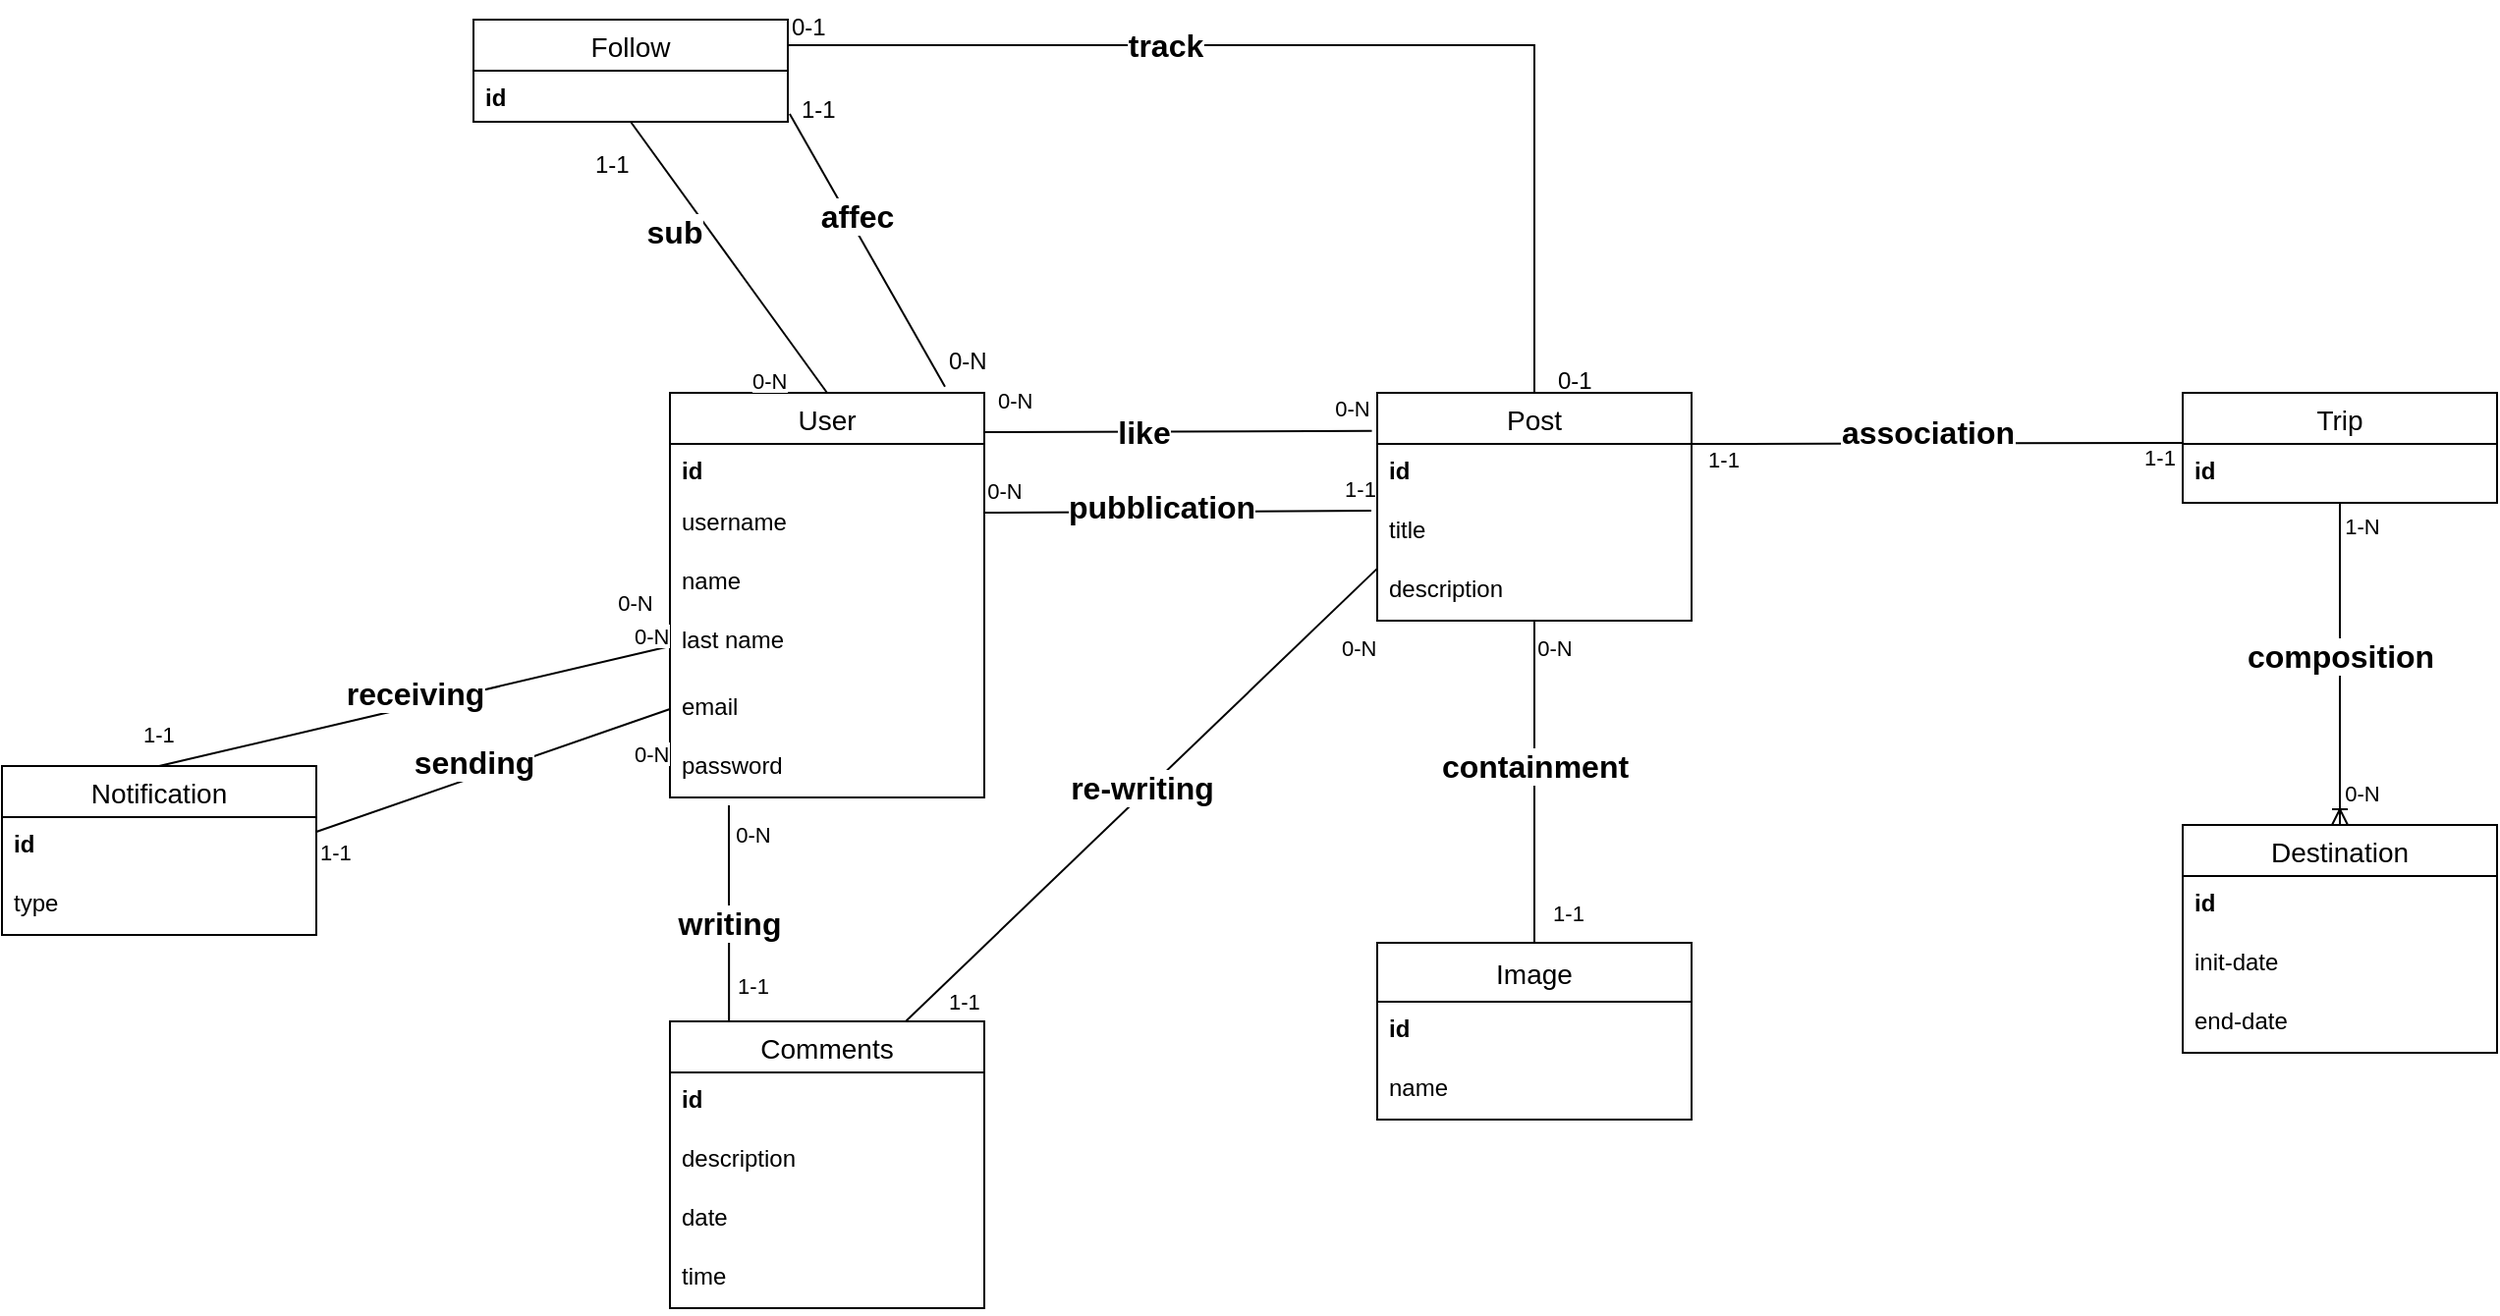 <mxfile version="21.2.8">
  <diagram name="Pagina-1" id="RRhrBT6LJgcDaCWM-lvB">
    <mxGraphModel dx="2501" dy="1990" grid="1" gridSize="10" guides="1" tooltips="1" connect="1" arrows="1" fold="1" page="1" pageScale="1" pageWidth="827" pageHeight="1169" math="0" shadow="0">
      <root>
        <mxCell id="0" />
        <mxCell id="1" parent="0" />
        <mxCell id="c-mmExKBXP0bgUHNKic0-1" value="User" style="swimlane;fontStyle=0;childLayout=stackLayout;horizontal=1;startSize=26;horizontalStack=0;resizeParent=1;resizeParentMax=0;resizeLast=0;collapsible=1;marginBottom=0;align=center;fontSize=14;" parent="1" vertex="1">
          <mxGeometry x="120" y="80" width="160" height="206" as="geometry" />
        </mxCell>
        <mxCell id="c-mmExKBXP0bgUHNKic0-2" value="&lt;b&gt;id&lt;/b&gt;" style="text;strokeColor=none;fillColor=none;spacingLeft=4;spacingRight=4;overflow=hidden;rotatable=0;points=[[0,0.5],[1,0.5]];portConstraint=eastwest;fontSize=12;whiteSpace=wrap;html=1;" parent="c-mmExKBXP0bgUHNKic0-1" vertex="1">
          <mxGeometry y="26" width="160" height="26" as="geometry" />
        </mxCell>
        <mxCell id="c-mmExKBXP0bgUHNKic0-9" value="username" style="text;strokeColor=none;fillColor=none;spacingLeft=4;spacingRight=4;overflow=hidden;rotatable=0;points=[[0,0.5],[1,0.5]];portConstraint=eastwest;fontSize=12;whiteSpace=wrap;html=1;" parent="c-mmExKBXP0bgUHNKic0-1" vertex="1">
          <mxGeometry y="52" width="160" height="30" as="geometry" />
        </mxCell>
        <mxCell id="c-mmExKBXP0bgUHNKic0-8" value="name" style="text;strokeColor=none;fillColor=none;spacingLeft=4;spacingRight=4;overflow=hidden;rotatable=0;points=[[0,0.5],[1,0.5]];portConstraint=eastwest;fontSize=12;whiteSpace=wrap;html=1;" parent="c-mmExKBXP0bgUHNKic0-1" vertex="1">
          <mxGeometry y="82" width="160" height="30" as="geometry" />
        </mxCell>
        <mxCell id="c-mmExKBXP0bgUHNKic0-4" value="last name" style="text;strokeColor=none;fillColor=none;spacingLeft=4;spacingRight=4;overflow=hidden;rotatable=0;points=[[0,0.5],[1,0.5]];portConstraint=eastwest;fontSize=12;whiteSpace=wrap;html=1;" parent="c-mmExKBXP0bgUHNKic0-1" vertex="1">
          <mxGeometry y="112" width="160" height="34" as="geometry" />
        </mxCell>
        <mxCell id="c-mmExKBXP0bgUHNKic0-5" value="email" style="text;strokeColor=none;fillColor=none;spacingLeft=4;spacingRight=4;overflow=hidden;rotatable=0;points=[[0,0.5],[1,0.5]];portConstraint=eastwest;fontSize=12;whiteSpace=wrap;html=1;" parent="c-mmExKBXP0bgUHNKic0-1" vertex="1">
          <mxGeometry y="146" width="160" height="30" as="geometry" />
        </mxCell>
        <mxCell id="2DttiCM8GW-e6cQcbPvV-80" value="" style="endArrow=none;html=1;rounded=0;entryX=-0.017;entryY=0.167;entryDx=0;entryDy=0;entryPerimeter=0;exitX=0;exitY=0.5;exitDx=0;exitDy=0;" parent="c-mmExKBXP0bgUHNKic0-1" source="c-mmExKBXP0bgUHNKic0-5" edge="1">
          <mxGeometry relative="1" as="geometry">
            <mxPoint x="80" y="166.5" as="sourcePoint" />
            <mxPoint x="-180" y="223.5" as="targetPoint" />
            <Array as="points" />
          </mxGeometry>
        </mxCell>
        <mxCell id="2DttiCM8GW-e6cQcbPvV-81" value="&lt;b&gt;&lt;font style=&quot;font-size: 16px;&quot;&gt;sending&lt;/font&gt;&lt;/b&gt;" style="edgeLabel;html=1;align=center;verticalAlign=middle;resizable=0;points=[];" parent="2DttiCM8GW-e6cQcbPvV-80" connectable="0" vertex="1">
          <mxGeometry x="-0.379" y="-3" relative="1" as="geometry">
            <mxPoint x="-44" y="10" as="offset" />
          </mxGeometry>
        </mxCell>
        <mxCell id="c-mmExKBXP0bgUHNKic0-7" value="password" style="text;strokeColor=none;fillColor=none;spacingLeft=4;spacingRight=4;overflow=hidden;rotatable=0;points=[[0,0.5],[1,0.5]];portConstraint=eastwest;fontSize=12;whiteSpace=wrap;html=1;" parent="c-mmExKBXP0bgUHNKic0-1" vertex="1">
          <mxGeometry y="176" width="160" height="30" as="geometry" />
        </mxCell>
        <mxCell id="c-mmExKBXP0bgUHNKic0-10" value="Post" style="swimlane;fontStyle=0;childLayout=stackLayout;horizontal=1;startSize=26;horizontalStack=0;resizeParent=1;resizeParentMax=0;resizeLast=0;collapsible=1;marginBottom=0;align=center;fontSize=14;" parent="1" vertex="1">
          <mxGeometry x="480" y="80" width="160" height="116" as="geometry" />
        </mxCell>
        <mxCell id="c-mmExKBXP0bgUHNKic0-11" value="&lt;b&gt;id&lt;/b&gt;" style="text;strokeColor=none;fillColor=none;spacingLeft=4;spacingRight=4;overflow=hidden;rotatable=0;points=[[0,0.5],[1,0.5]];portConstraint=eastwest;fontSize=12;whiteSpace=wrap;html=1;" parent="c-mmExKBXP0bgUHNKic0-10" vertex="1">
          <mxGeometry y="26" width="160" height="30" as="geometry" />
        </mxCell>
        <mxCell id="c-mmExKBXP0bgUHNKic0-12" value="title" style="text;strokeColor=none;fillColor=none;spacingLeft=4;spacingRight=4;overflow=hidden;rotatable=0;points=[[0,0.5],[1,0.5]];portConstraint=eastwest;fontSize=12;whiteSpace=wrap;html=1;" parent="c-mmExKBXP0bgUHNKic0-10" vertex="1">
          <mxGeometry y="56" width="160" height="30" as="geometry" />
        </mxCell>
        <mxCell id="c-mmExKBXP0bgUHNKic0-13" value="description" style="text;strokeColor=none;fillColor=none;spacingLeft=4;spacingRight=4;overflow=hidden;rotatable=0;points=[[0,0.5],[1,0.5]];portConstraint=eastwest;fontSize=12;whiteSpace=wrap;html=1;" parent="c-mmExKBXP0bgUHNKic0-10" vertex="1">
          <mxGeometry y="86" width="160" height="30" as="geometry" />
        </mxCell>
        <mxCell id="c-mmExKBXP0bgUHNKic0-17" value="Image" style="swimlane;fontStyle=0;childLayout=stackLayout;horizontal=1;startSize=30;horizontalStack=0;resizeParent=1;resizeParentMax=0;resizeLast=0;collapsible=1;marginBottom=0;align=center;fontSize=14;" parent="1" vertex="1">
          <mxGeometry x="480" y="360" width="160" height="90" as="geometry" />
        </mxCell>
        <mxCell id="c-mmExKBXP0bgUHNKic0-18" value="&lt;b&gt;id&lt;/b&gt;" style="text;strokeColor=none;fillColor=none;spacingLeft=4;spacingRight=4;overflow=hidden;rotatable=0;points=[[0,0.5],[1,0.5]];portConstraint=eastwest;fontSize=12;whiteSpace=wrap;html=1;" parent="c-mmExKBXP0bgUHNKic0-17" vertex="1">
          <mxGeometry y="30" width="160" height="30" as="geometry" />
        </mxCell>
        <mxCell id="c-mmExKBXP0bgUHNKic0-19" value="name" style="text;strokeColor=none;fillColor=none;spacingLeft=4;spacingRight=4;overflow=hidden;rotatable=0;points=[[0,0.5],[1,0.5]];portConstraint=eastwest;fontSize=12;whiteSpace=wrap;html=1;" parent="c-mmExKBXP0bgUHNKic0-17" vertex="1">
          <mxGeometry y="60" width="160" height="30" as="geometry" />
        </mxCell>
        <mxCell id="2DttiCM8GW-e6cQcbPvV-9" value="Trip" style="swimlane;fontStyle=0;childLayout=stackLayout;horizontal=1;startSize=26;horizontalStack=0;resizeParent=1;resizeParentMax=0;resizeLast=0;collapsible=1;marginBottom=0;align=center;fontSize=14;" parent="1" vertex="1">
          <mxGeometry x="890" y="80" width="160" height="56" as="geometry" />
        </mxCell>
        <mxCell id="2DttiCM8GW-e6cQcbPvV-10" value="&lt;b&gt;id&lt;/b&gt;" style="text;strokeColor=none;fillColor=none;spacingLeft=4;spacingRight=4;overflow=hidden;rotatable=0;points=[[0,0.5],[1,0.5]];portConstraint=eastwest;fontSize=12;whiteSpace=wrap;html=1;" parent="2DttiCM8GW-e6cQcbPvV-9" vertex="1">
          <mxGeometry y="26" width="160" height="30" as="geometry" />
        </mxCell>
        <mxCell id="2DttiCM8GW-e6cQcbPvV-13" value="Destination" style="swimlane;fontStyle=0;childLayout=stackLayout;horizontal=1;startSize=26;horizontalStack=0;resizeParent=1;resizeParentMax=0;resizeLast=0;collapsible=1;marginBottom=0;align=center;fontSize=14;" parent="1" vertex="1">
          <mxGeometry x="890" y="300" width="160" height="116" as="geometry" />
        </mxCell>
        <mxCell id="2DttiCM8GW-e6cQcbPvV-14" value="&lt;b&gt;id&lt;/b&gt;" style="text;strokeColor=none;fillColor=none;spacingLeft=4;spacingRight=4;overflow=hidden;rotatable=0;points=[[0,0.5],[1,0.5]];portConstraint=eastwest;fontSize=12;whiteSpace=wrap;html=1;" parent="2DttiCM8GW-e6cQcbPvV-13" vertex="1">
          <mxGeometry y="26" width="160" height="30" as="geometry" />
        </mxCell>
        <mxCell id="2DttiCM8GW-e6cQcbPvV-17" value="init-date" style="text;strokeColor=none;fillColor=none;spacingLeft=4;spacingRight=4;overflow=hidden;rotatable=0;points=[[0,0.5],[1,0.5]];portConstraint=eastwest;fontSize=12;whiteSpace=wrap;html=1;" parent="2DttiCM8GW-e6cQcbPvV-13" vertex="1">
          <mxGeometry y="56" width="160" height="30" as="geometry" />
        </mxCell>
        <mxCell id="2DttiCM8GW-e6cQcbPvV-18" value="end-date" style="text;strokeColor=none;fillColor=none;spacingLeft=4;spacingRight=4;overflow=hidden;rotatable=0;points=[[0,0.5],[1,0.5]];portConstraint=eastwest;fontSize=12;whiteSpace=wrap;html=1;" parent="2DttiCM8GW-e6cQcbPvV-13" vertex="1">
          <mxGeometry y="86" width="160" height="30" as="geometry" />
        </mxCell>
        <mxCell id="2DttiCM8GW-e6cQcbPvV-15" value="" style="fontSize=12;html=1;endArrow=ERoneToMany;rounded=0;entryX=0.5;entryY=0;entryDx=0;entryDy=0;exitX=0.5;exitY=1;exitDx=0;exitDy=0;" parent="1" source="2DttiCM8GW-e6cQcbPvV-9" target="2DttiCM8GW-e6cQcbPvV-13" edge="1">
          <mxGeometry width="100" height="100" relative="1" as="geometry">
            <mxPoint x="840" y="140" as="sourcePoint" />
            <mxPoint x="550" y="240" as="targetPoint" />
          </mxGeometry>
        </mxCell>
        <mxCell id="2DttiCM8GW-e6cQcbPvV-16" value="&lt;font style=&quot;font-size: 16px;&quot;&gt;&lt;b&gt;composition&lt;/b&gt;&lt;/font&gt;" style="edgeLabel;html=1;align=center;verticalAlign=middle;resizable=0;points=[];" parent="2DttiCM8GW-e6cQcbPvV-15" connectable="0" vertex="1">
          <mxGeometry x="-0.227" y="-2" relative="1" as="geometry">
            <mxPoint x="2" y="14" as="offset" />
          </mxGeometry>
        </mxCell>
        <mxCell id="2DttiCM8GW-e6cQcbPvV-24" value="Comments" style="swimlane;fontStyle=0;childLayout=stackLayout;horizontal=1;startSize=26;horizontalStack=0;resizeParent=1;resizeParentMax=0;resizeLast=0;collapsible=1;marginBottom=0;align=center;fontSize=14;" parent="1" vertex="1">
          <mxGeometry x="120" y="400" width="160" height="146" as="geometry" />
        </mxCell>
        <mxCell id="2DttiCM8GW-e6cQcbPvV-25" value="&lt;b&gt;id&lt;/b&gt;" style="text;strokeColor=none;fillColor=none;spacingLeft=4;spacingRight=4;overflow=hidden;rotatable=0;points=[[0,0.5],[1,0.5]];portConstraint=eastwest;fontSize=12;whiteSpace=wrap;html=1;" parent="2DttiCM8GW-e6cQcbPvV-24" vertex="1">
          <mxGeometry y="26" width="160" height="30" as="geometry" />
        </mxCell>
        <mxCell id="2DttiCM8GW-e6cQcbPvV-26" value="description" style="text;strokeColor=none;fillColor=none;spacingLeft=4;spacingRight=4;overflow=hidden;rotatable=0;points=[[0,0.5],[1,0.5]];portConstraint=eastwest;fontSize=12;whiteSpace=wrap;html=1;" parent="2DttiCM8GW-e6cQcbPvV-24" vertex="1">
          <mxGeometry y="56" width="160" height="30" as="geometry" />
        </mxCell>
        <mxCell id="2DttiCM8GW-e6cQcbPvV-27" value="date" style="text;strokeColor=none;fillColor=none;spacingLeft=4;spacingRight=4;overflow=hidden;rotatable=0;points=[[0,0.5],[1,0.5]];portConstraint=eastwest;fontSize=12;whiteSpace=wrap;html=1;" parent="2DttiCM8GW-e6cQcbPvV-24" vertex="1">
          <mxGeometry y="86" width="160" height="30" as="geometry" />
        </mxCell>
        <mxCell id="2DttiCM8GW-e6cQcbPvV-53" value="time" style="text;strokeColor=none;fillColor=none;spacingLeft=4;spacingRight=4;overflow=hidden;rotatable=0;points=[[0,0.5],[1,0.5]];portConstraint=eastwest;fontSize=12;whiteSpace=wrap;html=1;" parent="2DttiCM8GW-e6cQcbPvV-24" vertex="1">
          <mxGeometry y="116" width="160" height="30" as="geometry" />
        </mxCell>
        <mxCell id="2DttiCM8GW-e6cQcbPvV-31" value="" style="endArrow=none;html=1;rounded=0;entryX=-0.017;entryY=0.167;entryDx=0;entryDy=0;entryPerimeter=0;" parent="1" target="c-mmExKBXP0bgUHNKic0-10" edge="1">
          <mxGeometry relative="1" as="geometry">
            <mxPoint x="280" y="100" as="sourcePoint" />
            <mxPoint x="440" y="100" as="targetPoint" />
          </mxGeometry>
        </mxCell>
        <mxCell id="2DttiCM8GW-e6cQcbPvV-32" value="&lt;b&gt;&lt;font style=&quot;font-size: 16px;&quot;&gt;like&lt;/font&gt;&lt;/b&gt;" style="edgeLabel;html=1;align=center;verticalAlign=middle;resizable=0;points=[];" parent="2DttiCM8GW-e6cQcbPvV-31" connectable="0" vertex="1">
          <mxGeometry x="-0.379" y="-3" relative="1" as="geometry">
            <mxPoint x="19" y="-3" as="offset" />
          </mxGeometry>
        </mxCell>
        <mxCell id="2DttiCM8GW-e6cQcbPvV-35" value="" style="endArrow=none;html=1;rounded=0;entryX=-0.017;entryY=0.167;entryDx=0;entryDy=0;entryPerimeter=0;" parent="1" edge="1">
          <mxGeometry relative="1" as="geometry">
            <mxPoint x="280" y="141" as="sourcePoint" />
            <mxPoint x="477" y="140" as="targetPoint" />
          </mxGeometry>
        </mxCell>
        <mxCell id="2DttiCM8GW-e6cQcbPvV-36" value="&lt;b&gt;&lt;font style=&quot;font-size: 16px;&quot;&gt;pubblication&lt;/font&gt;&lt;/b&gt;" style="edgeLabel;html=1;align=center;verticalAlign=middle;resizable=0;points=[];" parent="2DttiCM8GW-e6cQcbPvV-35" connectable="0" vertex="1">
          <mxGeometry x="-0.379" y="-3" relative="1" as="geometry">
            <mxPoint x="29" y="-6" as="offset" />
          </mxGeometry>
        </mxCell>
        <mxCell id="2DttiCM8GW-e6cQcbPvV-38" value="0-N" style="edgeLabel;html=1;align=center;verticalAlign=middle;resizable=0;points=[];" parent="1" connectable="0" vertex="1">
          <mxGeometry x="420.001" y="90.003" as="geometry">
            <mxPoint x="47" y="-2" as="offset" />
          </mxGeometry>
        </mxCell>
        <mxCell id="2DttiCM8GW-e6cQcbPvV-41" value="0-N" style="edgeLabel;html=1;align=center;verticalAlign=middle;resizable=0;points=[];" parent="1" connectable="0" vertex="1">
          <mxGeometry x="290.001" y="130.003" as="geometry" />
        </mxCell>
        <mxCell id="2DttiCM8GW-e6cQcbPvV-42" value="1-1" style="edgeLabel;html=1;align=center;verticalAlign=middle;resizable=0;points=[];" parent="1" connectable="0" vertex="1">
          <mxGeometry x="470.001" y="130.003" as="geometry">
            <mxPoint x="1" y="-1" as="offset" />
          </mxGeometry>
        </mxCell>
        <mxCell id="2DttiCM8GW-e6cQcbPvV-43" value="" style="endArrow=none;html=1;rounded=0;" parent="1" source="c-mmExKBXP0bgUHNKic0-13" target="c-mmExKBXP0bgUHNKic0-17" edge="1">
          <mxGeometry relative="1" as="geometry">
            <mxPoint x="550" y="200" as="sourcePoint" />
            <mxPoint x="557.837" y="363" as="targetPoint" />
          </mxGeometry>
        </mxCell>
        <mxCell id="2DttiCM8GW-e6cQcbPvV-44" value="&lt;b&gt;&lt;font style=&quot;font-size: 16px;&quot;&gt;containment&lt;/font&gt;&lt;/b&gt;" style="edgeLabel;html=1;align=center;verticalAlign=middle;resizable=0;points=[];" parent="2DttiCM8GW-e6cQcbPvV-43" connectable="0" vertex="1">
          <mxGeometry x="-0.379" y="-3" relative="1" as="geometry">
            <mxPoint x="3" y="23" as="offset" />
          </mxGeometry>
        </mxCell>
        <mxCell id="2DttiCM8GW-e6cQcbPvV-45" value="0-N" style="edgeLabel;html=1;align=center;verticalAlign=middle;resizable=0;points=[];" parent="2DttiCM8GW-e6cQcbPvV-43" connectable="0" vertex="1">
          <mxGeometry x="-0.945" y="1" relative="1" as="geometry">
            <mxPoint x="9" y="9" as="offset" />
          </mxGeometry>
        </mxCell>
        <mxCell id="2DttiCM8GW-e6cQcbPvV-46" value="1-1" style="edgeLabel;html=1;align=center;verticalAlign=middle;resizable=0;points=[];" parent="1" connectable="0" vertex="1">
          <mxGeometry x="490.001" y="136.003" as="geometry">
            <mxPoint x="87" y="209" as="offset" />
          </mxGeometry>
        </mxCell>
        <mxCell id="2DttiCM8GW-e6cQcbPvV-47" value="" style="endArrow=none;html=1;rounded=0;exitX=1.001;exitY=0;exitDx=0;exitDy=0;exitPerimeter=0;entryX=-0.002;entryY=-0.018;entryDx=0;entryDy=0;entryPerimeter=0;" parent="1" source="c-mmExKBXP0bgUHNKic0-11" target="2DttiCM8GW-e6cQcbPvV-10" edge="1">
          <mxGeometry relative="1" as="geometry">
            <mxPoint x="690" y="136" as="sourcePoint" />
            <mxPoint x="800" y="150" as="targetPoint" />
          </mxGeometry>
        </mxCell>
        <mxCell id="2DttiCM8GW-e6cQcbPvV-48" value="&lt;b&gt;&lt;font style=&quot;font-size: 16px;&quot;&gt;association&lt;/font&gt;&lt;/b&gt;" style="edgeLabel;html=1;align=center;verticalAlign=middle;resizable=0;points=[];" parent="2DttiCM8GW-e6cQcbPvV-47" connectable="0" vertex="1">
          <mxGeometry x="-0.379" y="-3" relative="1" as="geometry">
            <mxPoint x="42" y="-9" as="offset" />
          </mxGeometry>
        </mxCell>
        <mxCell id="2DttiCM8GW-e6cQcbPvV-49" value="1-1" style="edgeLabel;html=1;align=center;verticalAlign=middle;resizable=0;points=[];" parent="2DttiCM8GW-e6cQcbPvV-47" connectable="0" vertex="1">
          <mxGeometry x="-0.945" y="1" relative="1" as="geometry">
            <mxPoint x="9" y="9" as="offset" />
          </mxGeometry>
        </mxCell>
        <mxCell id="2DttiCM8GW-e6cQcbPvV-50" value="1-1" style="edgeLabel;html=1;align=center;verticalAlign=middle;resizable=0;points=[];" parent="1" connectable="0" vertex="1">
          <mxGeometry x="850" y="130" as="geometry">
            <mxPoint x="28" y="-17" as="offset" />
          </mxGeometry>
        </mxCell>
        <mxCell id="2DttiCM8GW-e6cQcbPvV-51" value="1-N" style="edgeLabel;html=1;align=center;verticalAlign=middle;resizable=0;points=[];" parent="1" connectable="0" vertex="1">
          <mxGeometry x="880.003" y="124" as="geometry">
            <mxPoint x="101" y="24" as="offset" />
          </mxGeometry>
        </mxCell>
        <mxCell id="2DttiCM8GW-e6cQcbPvV-52" value="0-N" style="edgeLabel;html=1;align=center;verticalAlign=middle;resizable=0;points=[];" parent="1" connectable="0" vertex="1">
          <mxGeometry x="880.003" y="260" as="geometry">
            <mxPoint x="101" y="24" as="offset" />
          </mxGeometry>
        </mxCell>
        <mxCell id="2DttiCM8GW-e6cQcbPvV-54" value="" style="endArrow=none;html=1;rounded=0;entryX=0.188;entryY=0;entryDx=0;entryDy=0;entryPerimeter=0;" parent="1" target="2DttiCM8GW-e6cQcbPvV-24" edge="1">
          <mxGeometry relative="1" as="geometry">
            <mxPoint x="150" y="290" as="sourcePoint" />
            <mxPoint x="150" y="349" as="targetPoint" />
          </mxGeometry>
        </mxCell>
        <mxCell id="2DttiCM8GW-e6cQcbPvV-55" value="&lt;b&gt;&lt;font style=&quot;font-size: 16px;&quot;&gt;writing&lt;/font&gt;&lt;/b&gt;" style="edgeLabel;html=1;align=center;verticalAlign=middle;resizable=0;points=[];" parent="2DttiCM8GW-e6cQcbPvV-54" connectable="0" vertex="1">
          <mxGeometry x="-0.379" y="-3" relative="1" as="geometry">
            <mxPoint x="3" y="26" as="offset" />
          </mxGeometry>
        </mxCell>
        <mxCell id="2DttiCM8GW-e6cQcbPvV-56" value="0-N" style="edgeLabel;html=1;align=center;verticalAlign=middle;resizable=0;points=[];" parent="1" connectable="0" vertex="1">
          <mxGeometry x="310.0" y="108.003" as="geometry">
            <mxPoint x="-148" y="197" as="offset" />
          </mxGeometry>
        </mxCell>
        <mxCell id="2DttiCM8GW-e6cQcbPvV-57" value="1-1" style="edgeLabel;html=1;align=center;verticalAlign=middle;resizable=0;points=[];" parent="1" connectable="0" vertex="1">
          <mxGeometry x="310.0" y="185.003" as="geometry">
            <mxPoint x="-148" y="197" as="offset" />
          </mxGeometry>
        </mxCell>
        <mxCell id="2DttiCM8GW-e6cQcbPvV-58" value="" style="endArrow=none;html=1;rounded=0;entryX=0.75;entryY=0;entryDx=0;entryDy=0;exitX=0.001;exitY=0.11;exitDx=0;exitDy=0;exitPerimeter=0;" parent="1" source="c-mmExKBXP0bgUHNKic0-13" target="2DttiCM8GW-e6cQcbPvV-24" edge="1">
          <mxGeometry relative="1" as="geometry">
            <mxPoint x="160" y="300" as="sourcePoint" />
            <mxPoint x="160" y="410" as="targetPoint" />
          </mxGeometry>
        </mxCell>
        <mxCell id="2DttiCM8GW-e6cQcbPvV-59" value="&lt;b&gt;&lt;font style=&quot;font-size: 16px;&quot;&gt;re-writing&lt;/font&gt;&lt;/b&gt;" style="edgeLabel;html=1;align=center;verticalAlign=middle;resizable=0;points=[];" parent="2DttiCM8GW-e6cQcbPvV-58" connectable="0" vertex="1">
          <mxGeometry x="-0.379" y="-3" relative="1" as="geometry">
            <mxPoint x="-44" y="42" as="offset" />
          </mxGeometry>
        </mxCell>
        <mxCell id="2DttiCM8GW-e6cQcbPvV-60" value="&lt;span style=&quot;color: rgb(0, 0, 0); font-family: Helvetica; font-size: 11px; font-style: normal; font-variant-ligatures: normal; font-variant-caps: normal; font-weight: 400; letter-spacing: normal; orphans: 2; text-align: center; text-indent: 0px; text-transform: none; widows: 2; word-spacing: 0px; -webkit-text-stroke-width: 0px; background-color: rgb(255, 255, 255); text-decoration-thickness: initial; text-decoration-style: initial; text-decoration-color: initial; float: none; display: inline !important;&quot;&gt;1-1&lt;/span&gt;" style="text;whiteSpace=wrap;html=1;" parent="1" vertex="1">
          <mxGeometry x="260" y="376" width="50" height="40" as="geometry" />
        </mxCell>
        <mxCell id="2DttiCM8GW-e6cQcbPvV-61" value="&lt;span style=&quot;color: rgb(0, 0, 0); font-family: Helvetica; font-size: 11px; font-style: normal; font-variant-ligatures: normal; font-variant-caps: normal; font-weight: 400; letter-spacing: normal; orphans: 2; text-align: center; text-indent: 0px; text-transform: none; widows: 2; word-spacing: 0px; -webkit-text-stroke-width: 0px; background-color: rgb(255, 255, 255); text-decoration-thickness: initial; text-decoration-style: initial; text-decoration-color: initial; float: none; display: inline !important;&quot;&gt;0-N&lt;/span&gt;" style="text;whiteSpace=wrap;html=1;" parent="1" vertex="1">
          <mxGeometry x="460" y="196" width="50" height="40" as="geometry" />
        </mxCell>
        <mxCell id="2DttiCM8GW-e6cQcbPvV-62" value="&lt;span style=&quot;color: rgb(0, 0, 0); font-family: Helvetica; font-size: 11px; font-style: normal; font-variant-ligatures: normal; font-variant-caps: normal; font-weight: 400; letter-spacing: normal; orphans: 2; text-align: center; text-indent: 0px; text-transform: none; widows: 2; word-spacing: 0px; -webkit-text-stroke-width: 0px; background-color: rgb(255, 255, 255); text-decoration-thickness: initial; text-decoration-style: initial; text-decoration-color: initial; float: none; display: inline !important;&quot;&gt;0-N&lt;/span&gt;" style="text;whiteSpace=wrap;html=1;" parent="1" vertex="1">
          <mxGeometry x="285" y="70" width="50" height="40" as="geometry" />
        </mxCell>
        <mxCell id="2DttiCM8GW-e6cQcbPvV-66" value="0-N" style="edgeLabel;html=1;align=center;verticalAlign=middle;resizable=0;points=[];" parent="1" connectable="0" vertex="1">
          <mxGeometry x="250.0" y="-9.997" as="geometry">
            <mxPoint x="-148" y="197" as="offset" />
          </mxGeometry>
        </mxCell>
        <mxCell id="2DttiCM8GW-e6cQcbPvV-67" value="Notification" style="swimlane;fontStyle=0;childLayout=stackLayout;horizontal=1;startSize=26;horizontalStack=0;resizeParent=1;resizeParentMax=0;resizeLast=0;collapsible=1;marginBottom=0;align=center;fontSize=14;" parent="1" vertex="1">
          <mxGeometry x="-220" y="270" width="160" height="86" as="geometry" />
        </mxCell>
        <mxCell id="2DttiCM8GW-e6cQcbPvV-68" value="&lt;b&gt;id&lt;/b&gt;" style="text;strokeColor=none;fillColor=none;spacingLeft=4;spacingRight=4;overflow=hidden;rotatable=0;points=[[0,0.5],[1,0.5]];portConstraint=eastwest;fontSize=12;whiteSpace=wrap;html=1;" parent="2DttiCM8GW-e6cQcbPvV-67" vertex="1">
          <mxGeometry y="26" width="160" height="30" as="geometry" />
        </mxCell>
        <mxCell id="2DttiCM8GW-e6cQcbPvV-86" value="type" style="text;strokeColor=none;fillColor=none;spacingLeft=4;spacingRight=4;overflow=hidden;rotatable=0;points=[[0,0.5],[1,0.5]];portConstraint=eastwest;fontSize=12;whiteSpace=wrap;html=1;" parent="2DttiCM8GW-e6cQcbPvV-67" vertex="1">
          <mxGeometry y="56" width="160" height="30" as="geometry" />
        </mxCell>
        <mxCell id="2DttiCM8GW-e6cQcbPvV-78" value="" style="endArrow=none;html=1;rounded=0;entryX=-0.017;entryY=0.167;entryDx=0;entryDy=0;entryPerimeter=0;exitX=0;exitY=0.5;exitDx=0;exitDy=0;" parent="1" source="c-mmExKBXP0bgUHNKic0-4" edge="1">
          <mxGeometry relative="1" as="geometry">
            <mxPoint x="-143" y="204" as="sourcePoint" />
            <mxPoint x="-140" y="270" as="targetPoint" />
            <Array as="points" />
          </mxGeometry>
        </mxCell>
        <mxCell id="2DttiCM8GW-e6cQcbPvV-79" value="&lt;b&gt;&lt;font style=&quot;font-size: 16px;&quot;&gt;receiving&lt;/font&gt;&lt;/b&gt;" style="edgeLabel;html=1;align=center;verticalAlign=middle;resizable=0;points=[];" parent="2DttiCM8GW-e6cQcbPvV-78" connectable="0" vertex="1">
          <mxGeometry x="-0.379" y="-3" relative="1" as="geometry">
            <mxPoint x="-49" y="8" as="offset" />
          </mxGeometry>
        </mxCell>
        <mxCell id="2DttiCM8GW-e6cQcbPvV-82" value="&lt;span style=&quot;color: rgb(0, 0, 0); font-family: Helvetica; font-size: 11px; font-style: normal; font-variant-ligatures: normal; font-variant-caps: normal; font-weight: 400; letter-spacing: normal; orphans: 2; text-align: center; text-indent: 0px; text-transform: none; widows: 2; word-spacing: 0px; -webkit-text-stroke-width: 0px; background-color: rgb(255, 255, 255); text-decoration-thickness: initial; text-decoration-style: initial; text-decoration-color: initial; float: none; display: inline !important;&quot;&gt;1-1&lt;/span&gt;" style="text;whiteSpace=wrap;html=1;" parent="1" vertex="1">
          <mxGeometry x="-150" y="240" width="50" height="40" as="geometry" />
        </mxCell>
        <mxCell id="2DttiCM8GW-e6cQcbPvV-83" value="&lt;span style=&quot;color: rgb(0, 0, 0); font-family: Helvetica; font-size: 11px; font-style: normal; font-variant-ligatures: normal; font-variant-caps: normal; font-weight: 400; letter-spacing: normal; orphans: 2; text-align: center; text-indent: 0px; text-transform: none; widows: 2; word-spacing: 0px; -webkit-text-stroke-width: 0px; background-color: rgb(255, 255, 255); text-decoration-thickness: initial; text-decoration-style: initial; text-decoration-color: initial; float: none; display: inline !important;&quot;&gt;0-N&lt;/span&gt;" style="text;whiteSpace=wrap;html=1;" parent="1" vertex="1">
          <mxGeometry x="100" y="190" width="50" height="40" as="geometry" />
        </mxCell>
        <mxCell id="2DttiCM8GW-e6cQcbPvV-84" value="&lt;span style=&quot;color: rgb(0, 0, 0); font-family: Helvetica; font-size: 11px; font-style: normal; font-variant-ligatures: normal; font-variant-caps: normal; font-weight: 400; letter-spacing: normal; orphans: 2; text-align: center; text-indent: 0px; text-transform: none; widows: 2; word-spacing: 0px; -webkit-text-stroke-width: 0px; background-color: rgb(255, 255, 255); text-decoration-thickness: initial; text-decoration-style: initial; text-decoration-color: initial; float: none; display: inline !important;&quot;&gt;0-N&lt;/span&gt;" style="text;whiteSpace=wrap;html=1;" parent="1" vertex="1">
          <mxGeometry x="100" y="250" width="50" height="40" as="geometry" />
        </mxCell>
        <mxCell id="2DttiCM8GW-e6cQcbPvV-85" value="&lt;span style=&quot;color: rgb(0, 0, 0); font-family: Helvetica; font-size: 11px; font-style: normal; font-variant-ligatures: normal; font-variant-caps: normal; font-weight: 400; letter-spacing: normal; orphans: 2; text-align: center; text-indent: 0px; text-transform: none; widows: 2; word-spacing: 0px; -webkit-text-stroke-width: 0px; background-color: rgb(255, 255, 255); text-decoration-thickness: initial; text-decoration-style: initial; text-decoration-color: initial; float: none; display: inline !important;&quot;&gt;1-1&lt;/span&gt;" style="text;whiteSpace=wrap;html=1;" parent="1" vertex="1">
          <mxGeometry x="-60" y="300" width="50" height="40" as="geometry" />
        </mxCell>
        <mxCell id="AwfqjyAhw-UKMakSLuEx-1" value="Follow" style="swimlane;fontStyle=0;childLayout=stackLayout;horizontal=1;startSize=26;horizontalStack=0;resizeParent=1;resizeParentMax=0;resizeLast=0;collapsible=1;marginBottom=0;align=center;fontSize=14;" vertex="1" parent="1">
          <mxGeometry x="20" y="-110" width="160" height="52" as="geometry" />
        </mxCell>
        <mxCell id="AwfqjyAhw-UKMakSLuEx-2" value="&lt;b&gt;id&lt;/b&gt;" style="text;strokeColor=none;fillColor=none;spacingLeft=4;spacingRight=4;overflow=hidden;rotatable=0;points=[[0,0.5],[1,0.5]];portConstraint=eastwest;fontSize=12;whiteSpace=wrap;html=1;" vertex="1" parent="AwfqjyAhw-UKMakSLuEx-1">
          <mxGeometry y="26" width="160" height="26" as="geometry" />
        </mxCell>
        <mxCell id="AwfqjyAhw-UKMakSLuEx-18" value="" style="endArrow=none;html=1;rounded=0;entryX=0.5;entryY=0;entryDx=0;entryDy=0;exitX=0.5;exitY=1;exitDx=0;exitDy=0;" edge="1" parent="1" source="AwfqjyAhw-UKMakSLuEx-1" target="c-mmExKBXP0bgUHNKic0-1">
          <mxGeometry relative="1" as="geometry">
            <mxPoint x="240" y="-47" as="sourcePoint" />
            <mxPoint x="437" y="-48" as="targetPoint" />
          </mxGeometry>
        </mxCell>
        <mxCell id="AwfqjyAhw-UKMakSLuEx-20" value="" style="endArrow=none;html=1;rounded=0;entryX=0.875;entryY=-0.015;entryDx=0;entryDy=0;entryPerimeter=0;exitX=1.006;exitY=0.846;exitDx=0;exitDy=0;exitPerimeter=0;" edge="1" parent="1" source="AwfqjyAhw-UKMakSLuEx-2" target="c-mmExKBXP0bgUHNKic0-1">
          <mxGeometry relative="1" as="geometry">
            <mxPoint x="300" y="120" as="sourcePoint" />
            <mxPoint x="497" y="119" as="targetPoint" />
          </mxGeometry>
        </mxCell>
        <mxCell id="AwfqjyAhw-UKMakSLuEx-22" value="" style="endArrow=none;html=1;rounded=0;entryX=0.5;entryY=0;entryDx=0;entryDy=0;exitX=1;exitY=0.25;exitDx=0;exitDy=0;" edge="1" parent="1" source="AwfqjyAhw-UKMakSLuEx-1" target="c-mmExKBXP0bgUHNKic0-10">
          <mxGeometry relative="1" as="geometry">
            <mxPoint x="190" y="-100" as="sourcePoint" />
            <mxPoint x="518.5" y="-90" as="targetPoint" />
            <Array as="points">
              <mxPoint x="560" y="-97" />
            </Array>
          </mxGeometry>
        </mxCell>
        <mxCell id="AwfqjyAhw-UKMakSLuEx-23" value="&lt;b&gt;&lt;font style=&quot;font-size: 16px;&quot;&gt;track&lt;/font&gt;&lt;/b&gt;" style="edgeLabel;html=1;align=center;verticalAlign=middle;resizable=0;points=[];" connectable="0" vertex="1" parent="AwfqjyAhw-UKMakSLuEx-22">
          <mxGeometry x="-0.379" y="-3" relative="1" as="geometry">
            <mxPoint x="19" y="-3" as="offset" />
          </mxGeometry>
        </mxCell>
        <mxCell id="AwfqjyAhw-UKMakSLuEx-25" value="&lt;span style=&quot;color: rgb(0, 0, 0); font-family: Helvetica; font-size: 11px; font-style: normal; font-variant-ligatures: normal; font-variant-caps: normal; font-weight: 400; letter-spacing: normal; orphans: 2; text-align: center; text-indent: 0px; text-transform: none; widows: 2; word-spacing: 0px; -webkit-text-stroke-width: 0px; background-color: rgb(255, 255, 255); text-decoration-thickness: initial; text-decoration-style: initial; text-decoration-color: initial; float: none; display: inline !important;&quot;&gt;0-N&lt;/span&gt;" style="text;whiteSpace=wrap;html=1;" vertex="1" parent="1">
          <mxGeometry x="160" y="60" width="30" height="20" as="geometry" />
        </mxCell>
        <mxCell id="AwfqjyAhw-UKMakSLuEx-26" value="1-1" style="text;whiteSpace=wrap;html=1;" vertex="1" parent="1">
          <mxGeometry x="80" y="-50" width="30" height="20" as="geometry" />
        </mxCell>
        <mxCell id="AwfqjyAhw-UKMakSLuEx-27" value="1-1" style="text;whiteSpace=wrap;html=1;" vertex="1" parent="1">
          <mxGeometry x="185" y="-78" width="30" height="20" as="geometry" />
        </mxCell>
        <mxCell id="AwfqjyAhw-UKMakSLuEx-30" value="0-N" style="text;whiteSpace=wrap;html=1;" vertex="1" parent="1">
          <mxGeometry x="260" y="50" width="30" height="20" as="geometry" />
        </mxCell>
        <mxCell id="AwfqjyAhw-UKMakSLuEx-31" value="0-1" style="text;whiteSpace=wrap;html=1;" vertex="1" parent="1">
          <mxGeometry x="180" y="-120" width="30" height="20" as="geometry" />
        </mxCell>
        <mxCell id="AwfqjyAhw-UKMakSLuEx-32" value="0-1" style="text;whiteSpace=wrap;html=1;" vertex="1" parent="1">
          <mxGeometry x="570" y="60" width="30" height="20" as="geometry" />
        </mxCell>
        <mxCell id="AwfqjyAhw-UKMakSLuEx-33" value="&lt;b&gt;&lt;font style=&quot;font-size: 16px;&quot;&gt;sub&lt;/font&gt;&lt;/b&gt;" style="edgeLabel;html=1;align=center;verticalAlign=middle;resizable=0;points=[];" connectable="0" vertex="1" parent="1">
          <mxGeometry x="130" as="geometry">
            <mxPoint x="-8" y="-2" as="offset" />
          </mxGeometry>
        </mxCell>
        <mxCell id="AwfqjyAhw-UKMakSLuEx-37" value="&lt;b&gt;&lt;font style=&quot;font-size: 16px;&quot;&gt;affec&lt;/font&gt;&lt;/b&gt;" style="edgeLabel;html=1;align=center;verticalAlign=middle;resizable=0;points=[];" connectable="0" vertex="1" parent="1">
          <mxGeometry x="215" y="-10" as="geometry" />
        </mxCell>
      </root>
    </mxGraphModel>
  </diagram>
</mxfile>
